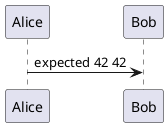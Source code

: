 {
  "sha1": "cj5eox7hmqvr716zs5b8dz7uuruqwve",
  "insertion": {
    "when": "2024-06-01T09:03:01.520Z",
    "user": "plantuml@gmail.com"
  }
}
@startuml
'!preprocessorV2
%set_variable_value("$foo"+"dummy", "42")

!ifndef $foodummy
Alice -> Bob : you should not see that
!endif
Alice -> Bob : expected 42 $foodummy

@enduml 
